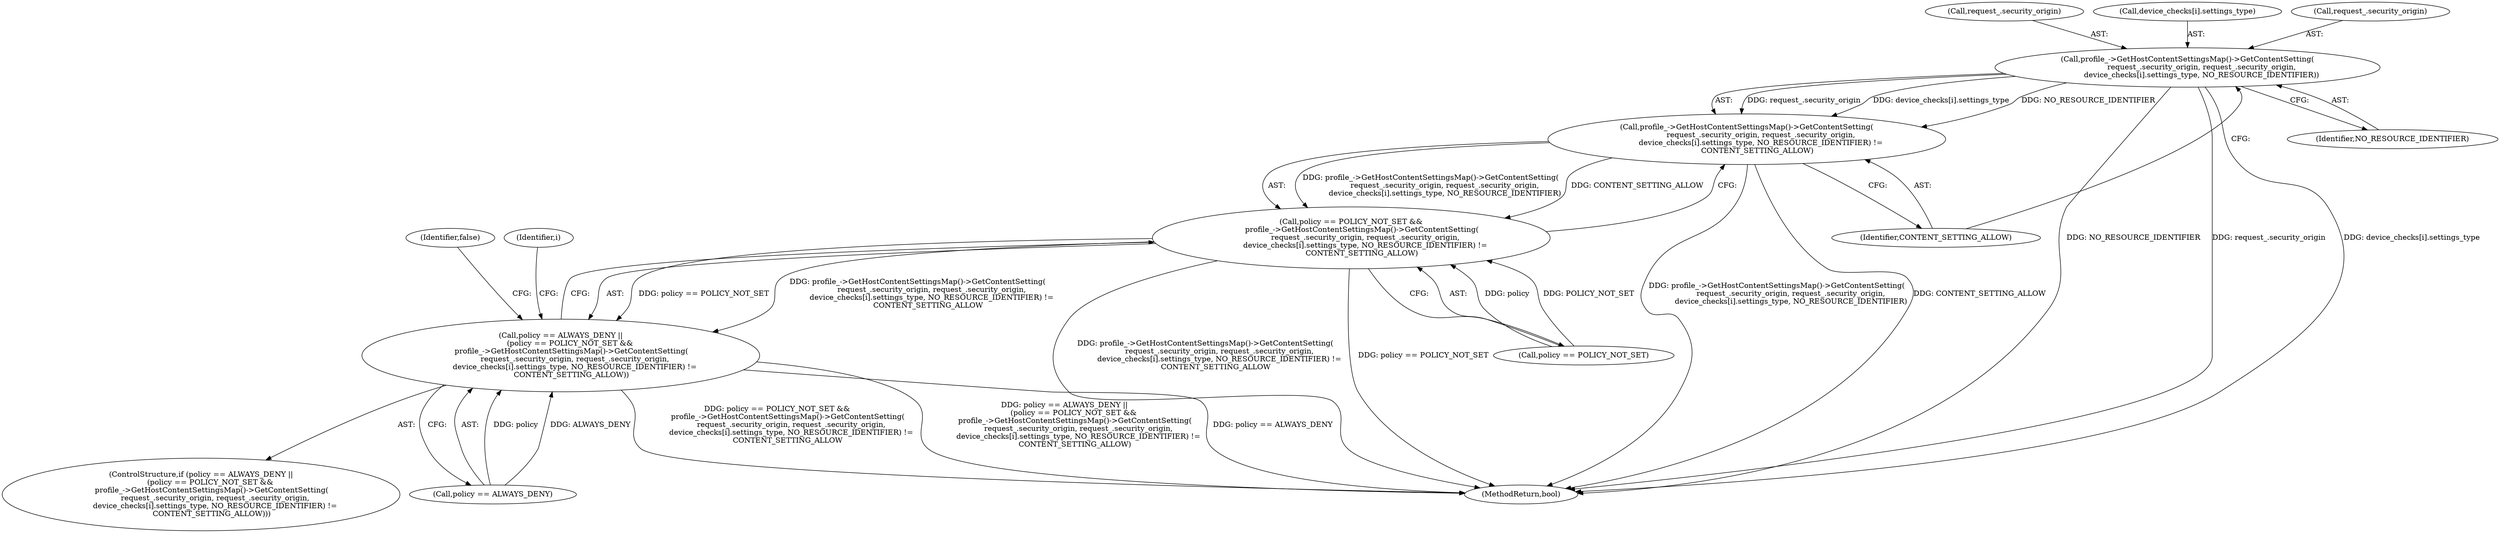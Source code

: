 digraph "1_Chrome_69827e08e9e0a30ce452589705d7336edaffd490_0@array" {
"1000154" [label="(Call,profile_->GetHostContentSettingsMap()->GetContentSetting(\n            request_.security_origin, request_.security_origin,\n            device_checks[i].settings_type, NO_RESOURCE_IDENTIFIER))"];
"1000153" [label="(Call,profile_->GetHostContentSettingsMap()->GetContentSetting(\n            request_.security_origin, request_.security_origin,\n            device_checks[i].settings_type, NO_RESOURCE_IDENTIFIER) !=\n         CONTENT_SETTING_ALLOW)"];
"1000149" [label="(Call,policy == POLICY_NOT_SET &&\n         profile_->GetHostContentSettingsMap()->GetContentSetting(\n            request_.security_origin, request_.security_origin,\n            device_checks[i].settings_type, NO_RESOURCE_IDENTIFIER) !=\n         CONTENT_SETTING_ALLOW)"];
"1000145" [label="(Call,policy == ALWAYS_DENY ||\n        (policy == POLICY_NOT_SET &&\n         profile_->GetHostContentSettingsMap()->GetContentSetting(\n            request_.security_origin, request_.security_origin,\n            device_checks[i].settings_type, NO_RESOURCE_IDENTIFIER) !=\n         CONTENT_SETTING_ALLOW))"];
"1000154" [label="(Call,profile_->GetHostContentSettingsMap()->GetContentSetting(\n            request_.security_origin, request_.security_origin,\n            device_checks[i].settings_type, NO_RESOURCE_IDENTIFIER))"];
"1000155" [label="(Call,request_.security_origin)"];
"1000150" [label="(Call,policy == POLICY_NOT_SET)"];
"1000166" [label="(Identifier,NO_RESOURCE_IDENTIFIER)"];
"1000145" [label="(Call,policy == ALWAYS_DENY ||\n        (policy == POLICY_NOT_SET &&\n         profile_->GetHostContentSettingsMap()->GetContentSetting(\n            request_.security_origin, request_.security_origin,\n            device_checks[i].settings_type, NO_RESOURCE_IDENTIFIER) !=\n         CONTENT_SETTING_ALLOW))"];
"1000144" [label="(ControlStructure,if (policy == ALWAYS_DENY ||\n        (policy == POLICY_NOT_SET &&\n         profile_->GetHostContentSettingsMap()->GetContentSetting(\n            request_.security_origin, request_.security_origin,\n            device_checks[i].settings_type, NO_RESOURCE_IDENTIFIER) !=\n         CONTENT_SETTING_ALLOW)))"];
"1000153" [label="(Call,profile_->GetHostContentSettingsMap()->GetContentSetting(\n            request_.security_origin, request_.security_origin,\n            device_checks[i].settings_type, NO_RESOURCE_IDENTIFIER) !=\n         CONTENT_SETTING_ALLOW)"];
"1000146" [label="(Call,policy == ALWAYS_DENY)"];
"1000173" [label="(MethodReturn,bool)"];
"1000170" [label="(Identifier,false)"];
"1000149" [label="(Call,policy == POLICY_NOT_SET &&\n         profile_->GetHostContentSettingsMap()->GetContentSetting(\n            request_.security_origin, request_.security_origin,\n            device_checks[i].settings_type, NO_RESOURCE_IDENTIFIER) !=\n         CONTENT_SETTING_ALLOW)"];
"1000167" [label="(Identifier,CONTENT_SETTING_ALLOW)"];
"1000120" [label="(Identifier,i)"];
"1000161" [label="(Call,device_checks[i].settings_type)"];
"1000158" [label="(Call,request_.security_origin)"];
"1000154" -> "1000153"  [label="AST: "];
"1000154" -> "1000166"  [label="CFG: "];
"1000155" -> "1000154"  [label="AST: "];
"1000158" -> "1000154"  [label="AST: "];
"1000161" -> "1000154"  [label="AST: "];
"1000166" -> "1000154"  [label="AST: "];
"1000167" -> "1000154"  [label="CFG: "];
"1000154" -> "1000173"  [label="DDG: NO_RESOURCE_IDENTIFIER"];
"1000154" -> "1000173"  [label="DDG: request_.security_origin"];
"1000154" -> "1000173"  [label="DDG: device_checks[i].settings_type"];
"1000154" -> "1000153"  [label="DDG: request_.security_origin"];
"1000154" -> "1000153"  [label="DDG: device_checks[i].settings_type"];
"1000154" -> "1000153"  [label="DDG: NO_RESOURCE_IDENTIFIER"];
"1000153" -> "1000149"  [label="AST: "];
"1000153" -> "1000167"  [label="CFG: "];
"1000167" -> "1000153"  [label="AST: "];
"1000149" -> "1000153"  [label="CFG: "];
"1000153" -> "1000173"  [label="DDG: profile_->GetHostContentSettingsMap()->GetContentSetting(\n            request_.security_origin, request_.security_origin,\n            device_checks[i].settings_type, NO_RESOURCE_IDENTIFIER)"];
"1000153" -> "1000173"  [label="DDG: CONTENT_SETTING_ALLOW"];
"1000153" -> "1000149"  [label="DDG: profile_->GetHostContentSettingsMap()->GetContentSetting(\n            request_.security_origin, request_.security_origin,\n            device_checks[i].settings_type, NO_RESOURCE_IDENTIFIER)"];
"1000153" -> "1000149"  [label="DDG: CONTENT_SETTING_ALLOW"];
"1000149" -> "1000145"  [label="AST: "];
"1000149" -> "1000150"  [label="CFG: "];
"1000150" -> "1000149"  [label="AST: "];
"1000145" -> "1000149"  [label="CFG: "];
"1000149" -> "1000173"  [label="DDG: profile_->GetHostContentSettingsMap()->GetContentSetting(\n            request_.security_origin, request_.security_origin,\n            device_checks[i].settings_type, NO_RESOURCE_IDENTIFIER) !=\n         CONTENT_SETTING_ALLOW"];
"1000149" -> "1000173"  [label="DDG: policy == POLICY_NOT_SET"];
"1000149" -> "1000145"  [label="DDG: policy == POLICY_NOT_SET"];
"1000149" -> "1000145"  [label="DDG: profile_->GetHostContentSettingsMap()->GetContentSetting(\n            request_.security_origin, request_.security_origin,\n            device_checks[i].settings_type, NO_RESOURCE_IDENTIFIER) !=\n         CONTENT_SETTING_ALLOW"];
"1000150" -> "1000149"  [label="DDG: policy"];
"1000150" -> "1000149"  [label="DDG: POLICY_NOT_SET"];
"1000145" -> "1000144"  [label="AST: "];
"1000145" -> "1000146"  [label="CFG: "];
"1000146" -> "1000145"  [label="AST: "];
"1000170" -> "1000145"  [label="CFG: "];
"1000120" -> "1000145"  [label="CFG: "];
"1000145" -> "1000173"  [label="DDG: policy == ALWAYS_DENY ||\n        (policy == POLICY_NOT_SET &&\n         profile_->GetHostContentSettingsMap()->GetContentSetting(\n            request_.security_origin, request_.security_origin,\n            device_checks[i].settings_type, NO_RESOURCE_IDENTIFIER) !=\n         CONTENT_SETTING_ALLOW)"];
"1000145" -> "1000173"  [label="DDG: policy == ALWAYS_DENY"];
"1000145" -> "1000173"  [label="DDG: policy == POLICY_NOT_SET &&\n         profile_->GetHostContentSettingsMap()->GetContentSetting(\n            request_.security_origin, request_.security_origin,\n            device_checks[i].settings_type, NO_RESOURCE_IDENTIFIER) !=\n         CONTENT_SETTING_ALLOW"];
"1000146" -> "1000145"  [label="DDG: policy"];
"1000146" -> "1000145"  [label="DDG: ALWAYS_DENY"];
}

